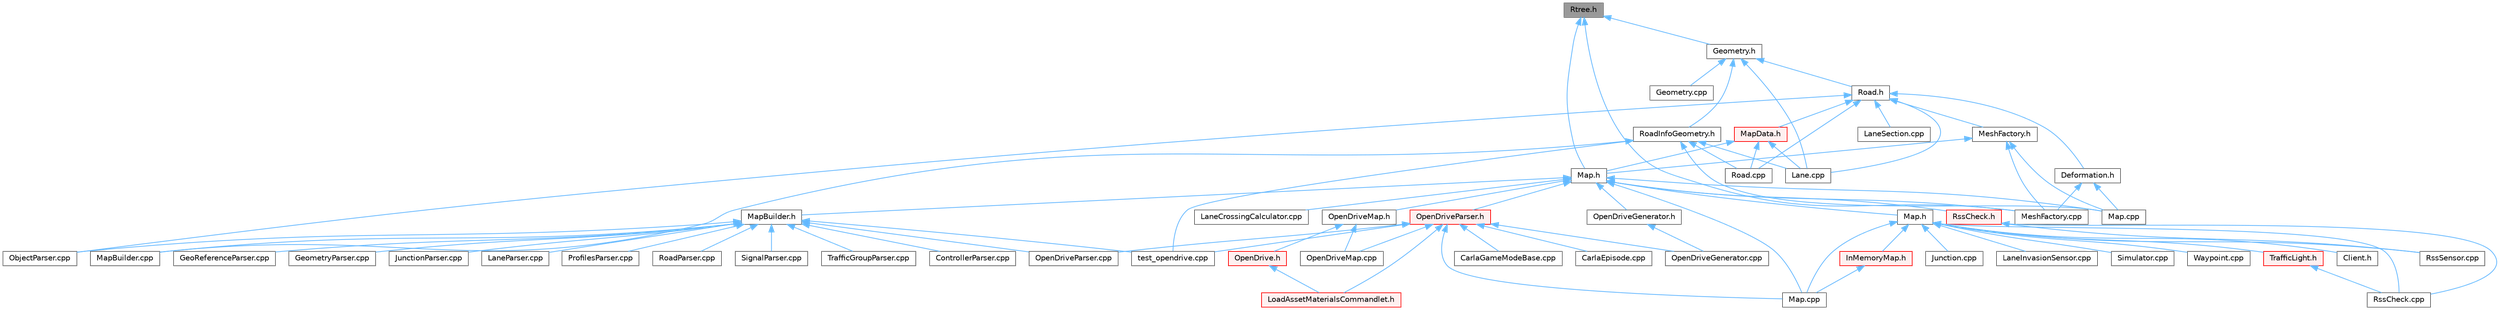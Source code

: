 digraph "Rtree.h"
{
 // INTERACTIVE_SVG=YES
 // LATEX_PDF_SIZE
  bgcolor="transparent";
  edge [fontname=Helvetica,fontsize=10,labelfontname=Helvetica,labelfontsize=10];
  node [fontname=Helvetica,fontsize=10,shape=box,height=0.2,width=0.4];
  Node1 [id="Node000001",label="Rtree.h",height=0.2,width=0.4,color="gray40", fillcolor="grey60", style="filled", fontcolor="black",tooltip=" "];
  Node1 -> Node2 [id="edge1_Node000001_Node000002",dir="back",color="steelblue1",style="solid",tooltip=" "];
  Node2 [id="Node000002",label="Geometry.h",height=0.2,width=0.4,color="grey40", fillcolor="white", style="filled",URL="$d3/d8b/Geometry_8h.html",tooltip=" "];
  Node2 -> Node3 [id="edge2_Node000002_Node000003",dir="back",color="steelblue1",style="solid",tooltip=" "];
  Node3 [id="Node000003",label="Geometry.cpp",height=0.2,width=0.4,color="grey40", fillcolor="white", style="filled",URL="$d7/def/Geometry_8cpp.html",tooltip=" "];
  Node2 -> Node4 [id="edge3_Node000002_Node000004",dir="back",color="steelblue1",style="solid",tooltip=" "];
  Node4 [id="Node000004",label="Lane.cpp",height=0.2,width=0.4,color="grey40", fillcolor="white", style="filled",URL="$dc/d13/Lane_8cpp.html",tooltip=" "];
  Node2 -> Node5 [id="edge4_Node000002_Node000005",dir="back",color="steelblue1",style="solid",tooltip=" "];
  Node5 [id="Node000005",label="Road.h",height=0.2,width=0.4,color="grey40", fillcolor="white", style="filled",URL="$db/d48/Road_8h.html",tooltip=" "];
  Node5 -> Node6 [id="edge5_Node000005_Node000006",dir="back",color="steelblue1",style="solid",tooltip=" "];
  Node6 [id="Node000006",label="Deformation.h",height=0.2,width=0.4,color="grey40", fillcolor="white", style="filled",URL="$dd/d04/Deformation_8h.html",tooltip=" "];
  Node6 -> Node7 [id="edge6_Node000006_Node000007",dir="back",color="steelblue1",style="solid",tooltip=" "];
  Node7 [id="Node000007",label="Map.cpp",height=0.2,width=0.4,color="grey40", fillcolor="white", style="filled",URL="$d9/d5a/road_2Map_8cpp.html",tooltip=" "];
  Node6 -> Node8 [id="edge7_Node000006_Node000008",dir="back",color="steelblue1",style="solid",tooltip=" "];
  Node8 [id="Node000008",label="MeshFactory.cpp",height=0.2,width=0.4,color="grey40", fillcolor="white", style="filled",URL="$dd/d9c/MeshFactory_8cpp.html",tooltip=" "];
  Node5 -> Node4 [id="edge8_Node000005_Node000004",dir="back",color="steelblue1",style="solid",tooltip=" "];
  Node5 -> Node9 [id="edge9_Node000005_Node000009",dir="back",color="steelblue1",style="solid",tooltip=" "];
  Node9 [id="Node000009",label="LaneSection.cpp",height=0.2,width=0.4,color="grey40", fillcolor="white", style="filled",URL="$d6/d5d/LaneSection_8cpp.html",tooltip=" "];
  Node5 -> Node10 [id="edge10_Node000005_Node000010",dir="back",color="steelblue1",style="solid",tooltip=" "];
  Node10 [id="Node000010",label="MapData.h",height=0.2,width=0.4,color="red", fillcolor="#FFF0F0", style="filled",URL="$d5/db7/MapData_8h.html",tooltip=" "];
  Node10 -> Node4 [id="edge11_Node000010_Node000004",dir="back",color="steelblue1",style="solid",tooltip=" "];
  Node10 -> Node11 [id="edge12_Node000010_Node000011",dir="back",color="steelblue1",style="solid",tooltip=" "];
  Node11 [id="Node000011",label="Map.h",height=0.2,width=0.4,color="grey40", fillcolor="white", style="filled",URL="$df/d64/road_2Map_8h.html",tooltip=" "];
  Node11 -> Node12 [id="edge13_Node000011_Node000012",dir="back",color="steelblue1",style="solid",tooltip=" "];
  Node12 [id="Node000012",label="LaneCrossingCalculator.cpp",height=0.2,width=0.4,color="grey40", fillcolor="white", style="filled",URL="$d5/da4/LaneCrossingCalculator_8cpp.html",tooltip=" "];
  Node11 -> Node13 [id="edge14_Node000011_Node000013",dir="back",color="steelblue1",style="solid",tooltip=" "];
  Node13 [id="Node000013",label="Map.cpp",height=0.2,width=0.4,color="grey40", fillcolor="white", style="filled",URL="$db/da0/client_2Map_8cpp.html",tooltip=" "];
  Node11 -> Node7 [id="edge15_Node000011_Node000007",dir="back",color="steelblue1",style="solid",tooltip=" "];
  Node11 -> Node14 [id="edge16_Node000011_Node000014",dir="back",color="steelblue1",style="solid",tooltip=" "];
  Node14 [id="Node000014",label="Map.h",height=0.2,width=0.4,color="grey40", fillcolor="white", style="filled",URL="$d4/d9d/client_2Map_8h.html",tooltip=" "];
  Node14 -> Node15 [id="edge17_Node000014_Node000015",dir="back",color="steelblue1",style="solid",tooltip=" "];
  Node15 [id="Node000015",label="Client.h",height=0.2,width=0.4,color="grey40", fillcolor="white", style="filled",URL="$dd/de3/client_2Client_8h.html",tooltip=" "];
  Node14 -> Node16 [id="edge18_Node000014_Node000016",dir="back",color="steelblue1",style="solid",tooltip=" "];
  Node16 [id="Node000016",label="InMemoryMap.h",height=0.2,width=0.4,color="red", fillcolor="#FFF0F0", style="filled",URL="$d3/d89/InMemoryMap_8h.html",tooltip=" "];
  Node16 -> Node13 [id="edge19_Node000016_Node000013",dir="back",color="steelblue1",style="solid",tooltip=" "];
  Node14 -> Node27 [id="edge20_Node000014_Node000027",dir="back",color="steelblue1",style="solid",tooltip=" "];
  Node27 [id="Node000027",label="Junction.cpp",height=0.2,width=0.4,color="grey40", fillcolor="white", style="filled",URL="$da/d17/Junction_8cpp.html",tooltip=" "];
  Node14 -> Node28 [id="edge21_Node000014_Node000028",dir="back",color="steelblue1",style="solid",tooltip=" "];
  Node28 [id="Node000028",label="LaneInvasionSensor.cpp",height=0.2,width=0.4,color="grey40", fillcolor="white", style="filled",URL="$dd/dbc/LibCarla_2source_2carla_2client_2LaneInvasionSensor_8cpp.html",tooltip=" "];
  Node14 -> Node13 [id="edge22_Node000014_Node000013",dir="back",color="steelblue1",style="solid",tooltip=" "];
  Node14 -> Node29 [id="edge23_Node000014_Node000029",dir="back",color="steelblue1",style="solid",tooltip=" "];
  Node29 [id="Node000029",label="RssCheck.cpp",height=0.2,width=0.4,color="grey40", fillcolor="white", style="filled",URL="$d0/dce/RssCheck_8cpp.html",tooltip=" "];
  Node14 -> Node30 [id="edge24_Node000014_Node000030",dir="back",color="steelblue1",style="solid",tooltip=" "];
  Node30 [id="Node000030",label="RssSensor.cpp",height=0.2,width=0.4,color="grey40", fillcolor="white", style="filled",URL="$d8/d77/LibCarla_2source_2carla_2rss_2RssSensor_8cpp.html",tooltip=" "];
  Node14 -> Node31 [id="edge25_Node000014_Node000031",dir="back",color="steelblue1",style="solid",tooltip=" "];
  Node31 [id="Node000031",label="Simulator.cpp",height=0.2,width=0.4,color="grey40", fillcolor="white", style="filled",URL="$d2/d0c/Simulator_8cpp.html",tooltip=" "];
  Node14 -> Node32 [id="edge26_Node000014_Node000032",dir="back",color="steelblue1",style="solid",tooltip=" "];
  Node32 [id="Node000032",label="TrafficLight.h",height=0.2,width=0.4,color="red", fillcolor="#FFF0F0", style="filled",URL="$d5/d9e/TrafficLight_8h.html",tooltip=" "];
  Node32 -> Node29 [id="edge27_Node000032_Node000029",dir="back",color="steelblue1",style="solid",tooltip=" "];
  Node14 -> Node56 [id="edge28_Node000014_Node000056",dir="back",color="steelblue1",style="solid",tooltip=" "];
  Node56 [id="Node000056",label="Waypoint.cpp",height=0.2,width=0.4,color="grey40", fillcolor="white", style="filled",URL="$d7/def/client_2Waypoint_8cpp.html",tooltip=" "];
  Node11 -> Node57 [id="edge29_Node000011_Node000057",dir="back",color="steelblue1",style="solid",tooltip=" "];
  Node57 [id="Node000057",label="MapBuilder.h",height=0.2,width=0.4,color="grey40", fillcolor="white", style="filled",URL="$de/d3b/MapBuilder_8h.html",tooltip=" "];
  Node57 -> Node58 [id="edge30_Node000057_Node000058",dir="back",color="steelblue1",style="solid",tooltip=" "];
  Node58 [id="Node000058",label="ControllerParser.cpp",height=0.2,width=0.4,color="grey40", fillcolor="white", style="filled",URL="$df/d60/ControllerParser_8cpp.html",tooltip=" "];
  Node57 -> Node59 [id="edge31_Node000057_Node000059",dir="back",color="steelblue1",style="solid",tooltip=" "];
  Node59 [id="Node000059",label="GeoReferenceParser.cpp",height=0.2,width=0.4,color="grey40", fillcolor="white", style="filled",URL="$d9/d3e/GeoReferenceParser_8cpp.html",tooltip=" "];
  Node57 -> Node60 [id="edge32_Node000057_Node000060",dir="back",color="steelblue1",style="solid",tooltip=" "];
  Node60 [id="Node000060",label="GeometryParser.cpp",height=0.2,width=0.4,color="grey40", fillcolor="white", style="filled",URL="$d8/d49/GeometryParser_8cpp.html",tooltip=" "];
  Node57 -> Node61 [id="edge33_Node000057_Node000061",dir="back",color="steelblue1",style="solid",tooltip=" "];
  Node61 [id="Node000061",label="JunctionParser.cpp",height=0.2,width=0.4,color="grey40", fillcolor="white", style="filled",URL="$d6/d98/JunctionParser_8cpp.html",tooltip=" "];
  Node57 -> Node62 [id="edge34_Node000057_Node000062",dir="back",color="steelblue1",style="solid",tooltip=" "];
  Node62 [id="Node000062",label="LaneParser.cpp",height=0.2,width=0.4,color="grey40", fillcolor="white", style="filled",URL="$d0/d2e/LaneParser_8cpp.html",tooltip=" "];
  Node57 -> Node63 [id="edge35_Node000057_Node000063",dir="back",color="steelblue1",style="solid",tooltip=" "];
  Node63 [id="Node000063",label="MapBuilder.cpp",height=0.2,width=0.4,color="grey40", fillcolor="white", style="filled",URL="$df/da9/MapBuilder_8cpp.html",tooltip=" "];
  Node57 -> Node64 [id="edge36_Node000057_Node000064",dir="back",color="steelblue1",style="solid",tooltip=" "];
  Node64 [id="Node000064",label="ObjectParser.cpp",height=0.2,width=0.4,color="grey40", fillcolor="white", style="filled",URL="$d9/df7/ObjectParser_8cpp.html",tooltip=" "];
  Node57 -> Node65 [id="edge37_Node000057_Node000065",dir="back",color="steelblue1",style="solid",tooltip=" "];
  Node65 [id="Node000065",label="OpenDriveParser.cpp",height=0.2,width=0.4,color="grey40", fillcolor="white", style="filled",URL="$da/d5a/OpenDriveParser_8cpp.html",tooltip=" "];
  Node57 -> Node66 [id="edge38_Node000057_Node000066",dir="back",color="steelblue1",style="solid",tooltip=" "];
  Node66 [id="Node000066",label="ProfilesParser.cpp",height=0.2,width=0.4,color="grey40", fillcolor="white", style="filled",URL="$d4/d6a/ProfilesParser_8cpp.html",tooltip=" "];
  Node57 -> Node67 [id="edge39_Node000057_Node000067",dir="back",color="steelblue1",style="solid",tooltip=" "];
  Node67 [id="Node000067",label="RoadParser.cpp",height=0.2,width=0.4,color="grey40", fillcolor="white", style="filled",URL="$d7/d69/RoadParser_8cpp.html",tooltip=" "];
  Node57 -> Node68 [id="edge40_Node000057_Node000068",dir="back",color="steelblue1",style="solid",tooltip=" "];
  Node68 [id="Node000068",label="SignalParser.cpp",height=0.2,width=0.4,color="grey40", fillcolor="white", style="filled",URL="$d1/d01/SignalParser_8cpp.html",tooltip=" "];
  Node57 -> Node69 [id="edge41_Node000057_Node000069",dir="back",color="steelblue1",style="solid",tooltip=" "];
  Node69 [id="Node000069",label="TrafficGroupParser.cpp",height=0.2,width=0.4,color="grey40", fillcolor="white", style="filled",URL="$d3/d28/TrafficGroupParser_8cpp.html",tooltip=" "];
  Node57 -> Node70 [id="edge42_Node000057_Node000070",dir="back",color="steelblue1",style="solid",tooltip=" "];
  Node70 [id="Node000070",label="test_opendrive.cpp",height=0.2,width=0.4,color="grey40", fillcolor="white", style="filled",URL="$d1/dc0/test__opendrive_8cpp.html",tooltip=" "];
  Node11 -> Node8 [id="edge43_Node000011_Node000008",dir="back",color="steelblue1",style="solid",tooltip=" "];
  Node11 -> Node71 [id="edge44_Node000011_Node000071",dir="back",color="steelblue1",style="solid",tooltip=" "];
  Node71 [id="Node000071",label="OpenDriveGenerator.h",height=0.2,width=0.4,color="grey40", fillcolor="white", style="filled",URL="$d9/df1/OpenDriveGenerator_8h.html",tooltip=" "];
  Node71 -> Node72 [id="edge45_Node000071_Node000072",dir="back",color="steelblue1",style="solid",tooltip=" "];
  Node72 [id="Node000072",label="OpenDriveGenerator.cpp",height=0.2,width=0.4,color="grey40", fillcolor="white", style="filled",URL="$dc/d85/OpenDriveGenerator_8cpp.html",tooltip=" "];
  Node11 -> Node73 [id="edge46_Node000011_Node000073",dir="back",color="steelblue1",style="solid",tooltip=" "];
  Node73 [id="Node000073",label="OpenDriveMap.h",height=0.2,width=0.4,color="grey40", fillcolor="white", style="filled",URL="$d6/d95/OpenDriveMap_8h.html",tooltip=" "];
  Node73 -> Node74 [id="edge47_Node000073_Node000074",dir="back",color="steelblue1",style="solid",tooltip=" "];
  Node74 [id="Node000074",label="OpenDrive.h",height=0.2,width=0.4,color="red", fillcolor="#FFF0F0", style="filled",URL="$d1/d9b/Unreal_2CarlaUE4_2Plugins_2Carla_2Source_2Carla_2OpenDrive_2OpenDrive_8h.html",tooltip=" "];
  Node74 -> Node110 [id="edge48_Node000074_Node000110",dir="back",color="steelblue1",style="solid",tooltip=" "];
  Node110 [id="Node000110",label="LoadAssetMaterialsCommandlet.h",height=0.2,width=0.4,color="red", fillcolor="#FFF0F0", style="filled",URL="$d9/d9c/LoadAssetMaterialsCommandlet_8h.html",tooltip=" "];
  Node73 -> Node194 [id="edge49_Node000073_Node000194",dir="back",color="steelblue1",style="solid",tooltip=" "];
  Node194 [id="Node000194",label="OpenDriveMap.cpp",height=0.2,width=0.4,color="grey40", fillcolor="white", style="filled",URL="$d6/de7/OpenDriveMap_8cpp.html",tooltip=" "];
  Node11 -> Node195 [id="edge50_Node000011_Node000195",dir="back",color="steelblue1",style="solid",tooltip=" "];
  Node195 [id="Node000195",label="OpenDriveParser.h",height=0.2,width=0.4,color="red", fillcolor="#FFF0F0", style="filled",URL="$d1/dd9/OpenDriveParser_8h.html",tooltip=" "];
  Node195 -> Node82 [id="edge51_Node000195_Node000082",dir="back",color="steelblue1",style="solid",tooltip=" "];
  Node82 [id="Node000082",label="CarlaEpisode.cpp",height=0.2,width=0.4,color="grey40", fillcolor="white", style="filled",URL="$d6/dd9/CarlaEpisode_8cpp.html",tooltip=" "];
  Node195 -> Node78 [id="edge52_Node000195_Node000078",dir="back",color="steelblue1",style="solid",tooltip=" "];
  Node78 [id="Node000078",label="CarlaGameModeBase.cpp",height=0.2,width=0.4,color="grey40", fillcolor="white", style="filled",URL="$d0/d2e/CarlaGameModeBase_8cpp.html",tooltip=" "];
  Node195 -> Node110 [id="edge53_Node000195_Node000110",dir="back",color="steelblue1",style="solid",tooltip=" "];
  Node195 -> Node13 [id="edge54_Node000195_Node000013",dir="back",color="steelblue1",style="solid",tooltip=" "];
  Node195 -> Node72 [id="edge55_Node000195_Node000072",dir="back",color="steelblue1",style="solid",tooltip=" "];
  Node195 -> Node194 [id="edge56_Node000195_Node000194",dir="back",color="steelblue1",style="solid",tooltip=" "];
  Node195 -> Node65 [id="edge57_Node000195_Node000065",dir="back",color="steelblue1",style="solid",tooltip=" "];
  Node195 -> Node70 [id="edge58_Node000195_Node000070",dir="back",color="steelblue1",style="solid",tooltip=" "];
  Node11 -> Node196 [id="edge59_Node000011_Node000196",dir="back",color="steelblue1",style="solid",tooltip=" "];
  Node196 [id="Node000196",label="RssCheck.h",height=0.2,width=0.4,color="red", fillcolor="#FFF0F0", style="filled",URL="$d8/dab/RssCheck_8h.html",tooltip=" "];
  Node196 -> Node29 [id="edge60_Node000196_Node000029",dir="back",color="steelblue1",style="solid",tooltip=" "];
  Node196 -> Node30 [id="edge61_Node000196_Node000030",dir="back",color="steelblue1",style="solid",tooltip=" "];
  Node10 -> Node200 [id="edge62_Node000010_Node000200",dir="back",color="steelblue1",style="solid",tooltip=" "];
  Node200 [id="Node000200",label="Road.cpp",height=0.2,width=0.4,color="grey40", fillcolor="white", style="filled",URL="$dc/d2f/Road_8cpp.html",tooltip=" "];
  Node5 -> Node201 [id="edge63_Node000005_Node000201",dir="back",color="steelblue1",style="solid",tooltip=" "];
  Node201 [id="Node000201",label="MeshFactory.h",height=0.2,width=0.4,color="grey40", fillcolor="white", style="filled",URL="$d9/d87/MeshFactory_8h.html",tooltip=" "];
  Node201 -> Node7 [id="edge64_Node000201_Node000007",dir="back",color="steelblue1",style="solid",tooltip=" "];
  Node201 -> Node11 [id="edge65_Node000201_Node000011",dir="back",color="steelblue1",style="solid",tooltip=" "];
  Node201 -> Node8 [id="edge66_Node000201_Node000008",dir="back",color="steelblue1",style="solid",tooltip=" "];
  Node5 -> Node64 [id="edge67_Node000005_Node000064",dir="back",color="steelblue1",style="solid",tooltip=" "];
  Node5 -> Node200 [id="edge68_Node000005_Node000200",dir="back",color="steelblue1",style="solid",tooltip=" "];
  Node2 -> Node202 [id="edge69_Node000002_Node000202",dir="back",color="steelblue1",style="solid",tooltip=" "];
  Node202 [id="Node000202",label="RoadInfoGeometry.h",height=0.2,width=0.4,color="grey40", fillcolor="white", style="filled",URL="$d0/d8e/RoadInfoGeometry_8h.html",tooltip=" "];
  Node202 -> Node4 [id="edge70_Node000202_Node000004",dir="back",color="steelblue1",style="solid",tooltip=" "];
  Node202 -> Node7 [id="edge71_Node000202_Node000007",dir="back",color="steelblue1",style="solid",tooltip=" "];
  Node202 -> Node63 [id="edge72_Node000202_Node000063",dir="back",color="steelblue1",style="solid",tooltip=" "];
  Node202 -> Node200 [id="edge73_Node000202_Node000200",dir="back",color="steelblue1",style="solid",tooltip=" "];
  Node202 -> Node70 [id="edge74_Node000202_Node000070",dir="back",color="steelblue1",style="solid",tooltip=" "];
  Node1 -> Node11 [id="edge75_Node000001_Node000011",dir="back",color="steelblue1",style="solid",tooltip=" "];
  Node1 -> Node8 [id="edge76_Node000001_Node000008",dir="back",color="steelblue1",style="solid",tooltip=" "];
}
